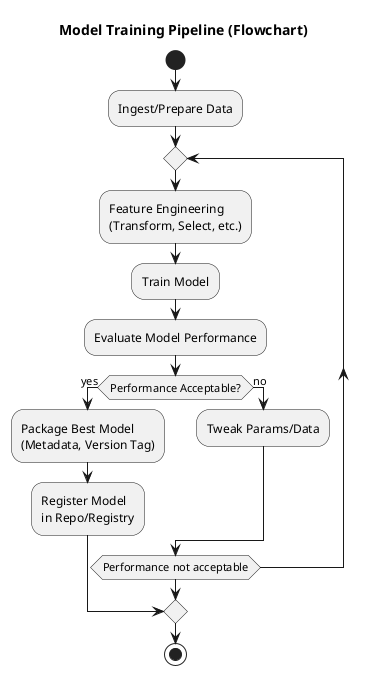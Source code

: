 @startuml
title Model Training Pipeline (Flowchart)

start
:Ingest/Prepare Data;

repeat
  :Feature Engineering\n(Transform, Select, etc.);
  :Train Model;
  :Evaluate Model Performance;

  if (Performance Acceptable?) then (yes)
    :Package Best Model\n(Metadata, Version Tag);
    :Register Model\nin Repo/Registry;
    break
  else (no)
    :Tweak Params/Data;
  endif
repeat while (Performance not acceptable)

stop

'legend left
'- Once the model meets desired criteria, it’s packaged and registered for deployment.
'- Supports parallel training experiments, such as hyperparameter tuning or comparing multiple algorithms simultaneously.
'- This iterative approach ensures continuous improvement until desired performance criteria are met.
'endlegend

@enduml
